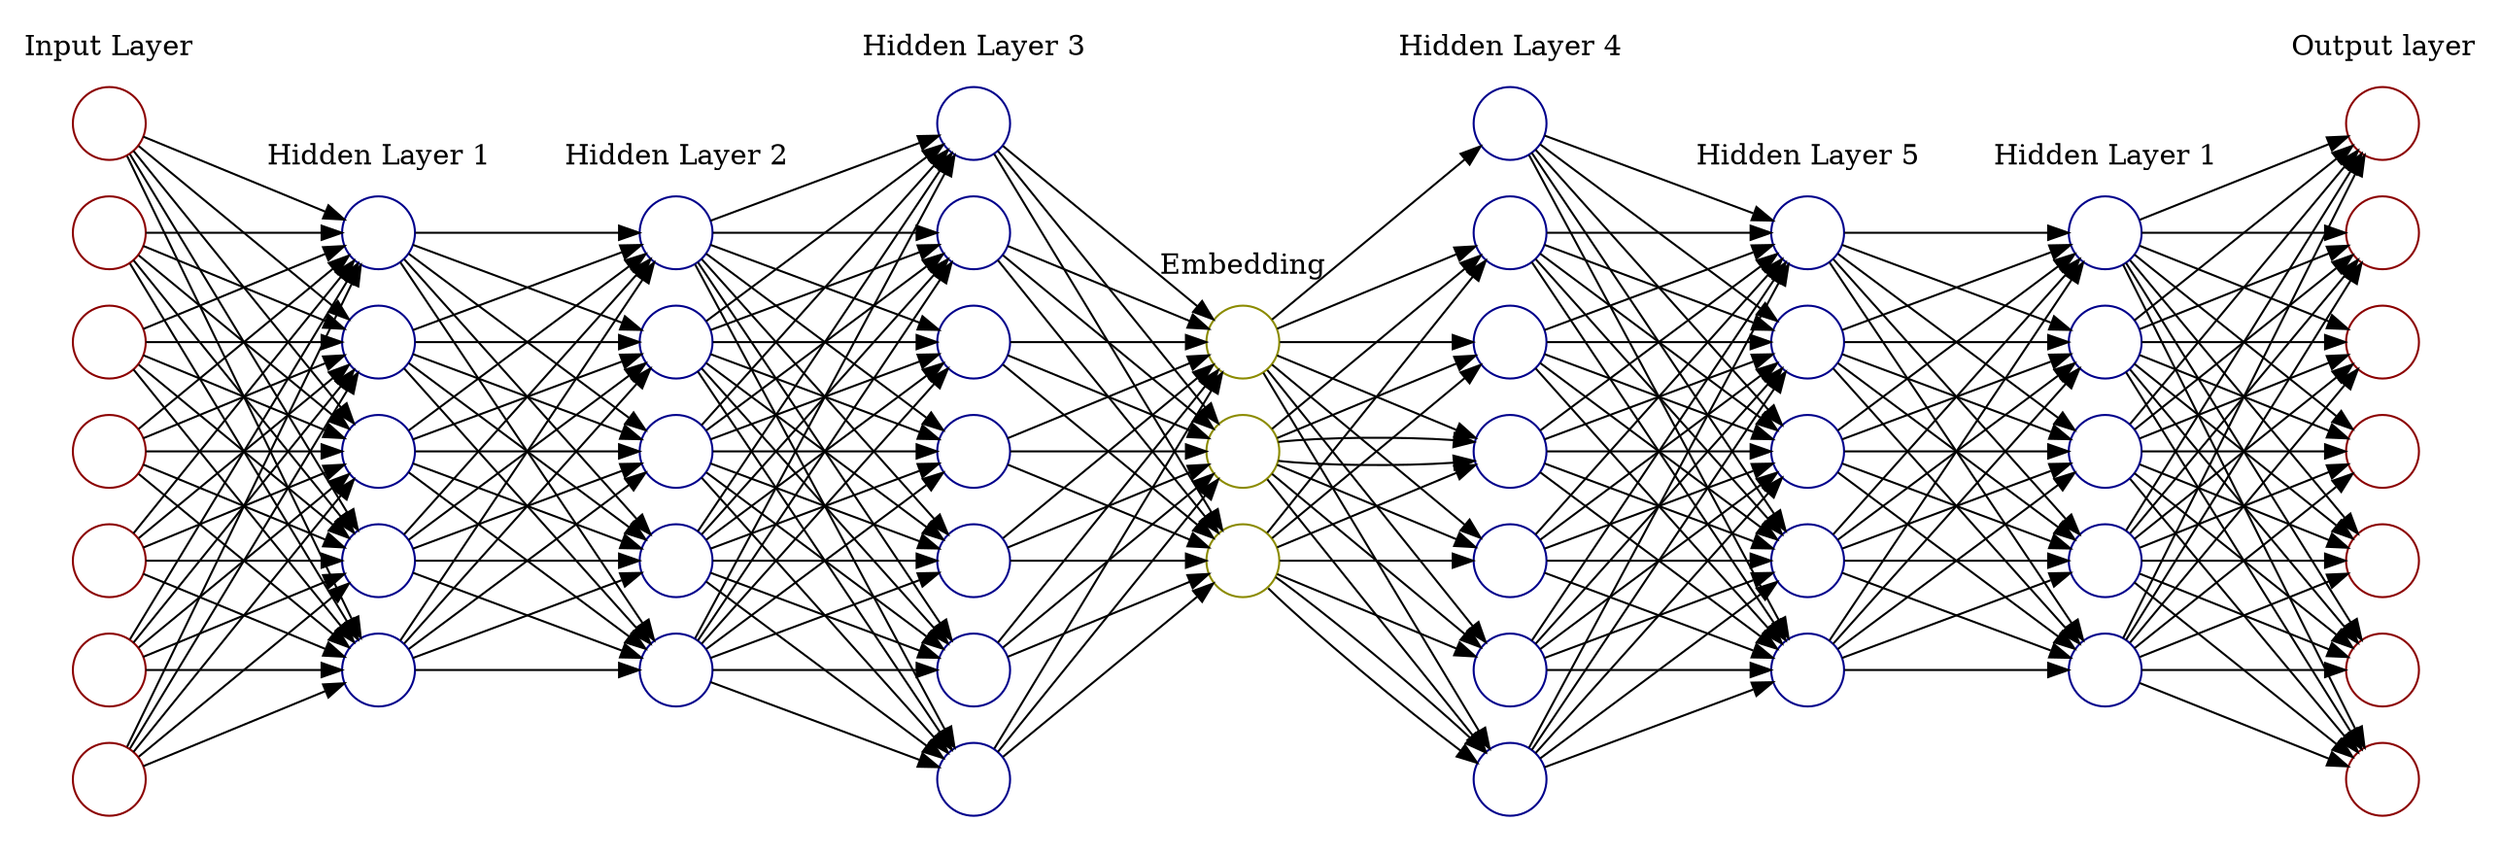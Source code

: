 digraph G {

        rankdir=LR
	splines=line

        node [fixedsize=true, label=""];

        subgraph cluster_0 {
		color=white;
		node [style=solid,color=red4, shape=circle];
	        x11 x12 x13 x14 x15 x16 x17;
                label = "Input Layer";
	}

	subgraph cluster_h1 {
		color=white;
		node [style=solid,color=blue4, shape=circle];
	        x21 x22 x23 x24 x25;
                label = "Hidden Layer 1";
	}

	subgraph cluster_h2 {
		color=white;
		node [style=solid,color=blue4, shape=circle];
	        x31 x32 x33 x34 x35;
                label = "Hidden Layer 2";
	}

	subgraph cluster_h3 {
		color=white;
		node [style=solid,color=blue4, shape=circle];
	        x41 x42 x43 x44 x45 x46 x47;
                label = "Hidden Layer 3";
	}

	subgraph cluster_e {
		color=white;
		node [style=solid,color=yellow4, shape=circle];
	        x51 x52 x53;
                label = "Embedding";
	}

	subgraph cluster_3r {
		color=white;
		node [style=solid,color=blue4, shape=circle];
	        x41r x42r x43r x44r x45r x46r x47r;
                label = "Hidden Layer 4";
	}

	subgraph cluster_2r {
		color=white;
		node [style=solid,color=blue4, shape=circle];
	        x31r x32r x33r x34r x35r;
                label = "Hidden Layer 5";
	}

	subgraph cluster_1r {
		color=white;
		node [style=solid,color=blue4, shape=circle];
	        x21r x22r x23r x24r x25r;
                label = "Hidden Layer 1";
	}

	subgraph cluster_Out {
		color=white;
		node [style=solid,color=red4, shape=circle];
	        x61 x62 x63 x64 x65 x66 x67;
                label = "Output layer";
	}
	x11 -> x21;
	x11 -> x22;
	x11 -> x23;
	x11 -> x24;
	x11 -> x25;
	x12 -> x21;
	x12 -> x22;
	x12 -> x23;
	x12 -> x24;
	x12 -> x25;
	x13 -> x21;
	x13 -> x22;
	x13 -> x23;
	x13 -> x24;
	x13 -> x25;
	x14 -> x21;
	x14 -> x22;
	x14 -> x23;
	x14 -> x24;
	x14 -> x25;
	x15 -> x21;
	x15 -> x22;
	x15 -> x23;
	x15 -> x24;
	x15 -> x25;
	x16 -> x21;
	x16 -> x22;
	x16 -> x23;
	x16 -> x24;
	x16 -> x25;
	x17 -> x21;
	x17 -> x22;
	x17 -> x23;
	x17 -> x24;
	x17 -> x25;

	x21 -> x31;
	x21 -> x32;
	x21 -> x33;
	x21 -> x34;
	x21 -> x35;
	x22 -> x31;
	x22 -> x32;
	x22 -> x33;
	x22 -> x34;
	x22 -> x35;
	x23 -> x31;
	x23 -> x32;
	x23 -> x33;
	x23 -> x34;
	x23 -> x35;
	x24 -> x31;
	x24 -> x32;
	x24 -> x33;
	x24 -> x34;
	x24 -> x35;
	x25 -> x31;
	x25 -> x32;
	x25 -> x33;
	x25 -> x34;
	x25 -> x35;

	x31 -> x41;
	x31 -> x42;
	x31 -> x43;
	x31 -> x44;
	x31 -> x45;
	x31 -> x46;
	x31 -> x47;
	x32 -> x41;
	x32 -> x42;
	x32 -> x43;
	x32 -> x44;
	x32 -> x45;
	x32 -> x46;
	x32 -> x47;
	x33 -> x41;
	x33 -> x42;
	x33 -> x43;
	x33 -> x44;
	x33 -> x45;
	x33 -> x46;
	x33 -> x47;
	x34 -> x41;
	x34 -> x42;
	x34 -> x43;
	x34 -> x44;
	x34 -> x45;
	x34 -> x46;
	x34 -> x47;
	x35 -> x41;
	x35 -> x42;
	x35 -> x43;
	x35 -> x44;
	x35 -> x45;
	x35 -> x46;
	x35 -> x47;

	x41 -> x51;
	x41 -> x52;
	x41 -> x53;
	x42 -> x51;
	x42 -> x52;
	x42 -> x53;
	x43 -> x51;
	x43 -> x52;
	x43 -> x53;
	x44 -> x51;
	x44 -> x52;
	x44 -> x53;
	x45 -> x51;
	x45 -> x52;
	x45 -> x53;
	x46 -> x51;
	x46 -> x52;
	x46 -> x53;
	x47 -> x51;
	x47 -> x52;
	x47 -> x53;

	x51 -> x41r;
	x51 -> x42r;
	x51 -> x43r;
	x51 -> x44r;
	x51 -> x45r;
	x51 -> x45r;
	x51 -> x47r;
	x52 -> x41r;
	x52 -> x42r;
	x52 -> x43r;
	x52 -> x44r;
	x52 -> x45r;
	x52 -> x47r;
	x52 -> x47r;
	x53 -> x41r;
	x53 -> x42r;
	x53 -> x43r;
	x53 -> x44r;
	x53 -> x45r;
	x53 -> x46r;
	x53 -> x47r;

	x41r -> x31r;
	x41r -> x32r;
	x41r -> x33r;
	x41r -> x34r;
	x41r -> x35r;
	x42r -> x31r;
	x42r -> x32r;
	x42r -> x33r;
	x42r -> x34r;
	x42r -> x35r;
	x43r -> x31r;
	x43r -> x32r;
	x43r -> x33r;
	x43r -> x34r;
	x43r -> x35r;
	x44r -> x31r;
	x44r -> x32r;
	x44r -> x33r;
	x44r -> x34r;
	x44r -> x35r;
	x45r -> x31r;
	x45r -> x32r;
	x45r -> x33r;
	x45r -> x34r;
	x45r -> x35r;
	x46r -> x31r;
	x46r -> x32r;
	x46r -> x33r;
	x46r -> x34r;
	x46r -> x35r;
	x47r -> x31r;
	x47r -> x32r;
	x47r -> x33r;
	x47r -> x34r;
	x47r -> x35r;

	x31r -> x21r;
	x31r -> x22r;
	x31r -> x23r;
	x31r -> x24r;
	x31r -> x25r;
	x32r -> x21r;
	x32r -> x22r;
	x32r -> x23r;
	x32r -> x24r;
	x32r -> x25r;
	x33r -> x21r;
	x33r -> x22r;
	x33r -> x23r;
	x33r -> x24r;
	x33r -> x25r;
	x34r -> x21r;
	x34r -> x22r;
	x34r -> x23r;
	x34r -> x24r;
	x34r -> x25r;
	x35r -> x21r;
	x35r -> x22r;
	x35r -> x23r;
	x35r -> x24r;
	x35r -> x25r;

	x21r -> x61;
	x21r -> x62;
	x21r -> x63;
	x21r -> x64;
	x21r -> x65;
	x21r -> x66;
	x21r -> x67;
	x22r -> x61;
	x22r -> x62;
	x22r -> x63;
	x22r -> x64;
	x22r -> x65;
	x22r -> x66;
	x22r -> x67;
	x23r -> x61;
	x23r -> x62;
	x23r -> x63;
	x23r -> x64;
	x23r -> x65;
	x23r -> x66;
	x23r -> x67;
	x24r -> x61;
	x24r -> x62;
	x24r -> x63;
	x24r -> x64;
	x24r -> x65;
	x24r -> x66;
	x24r -> x67;
	x25r -> x61;
	x25r -> x62;
	x25r -> x63;
	x25r -> x64;
	x25r -> x65;
	x25r -> x66;
	x25r -> x67;
}